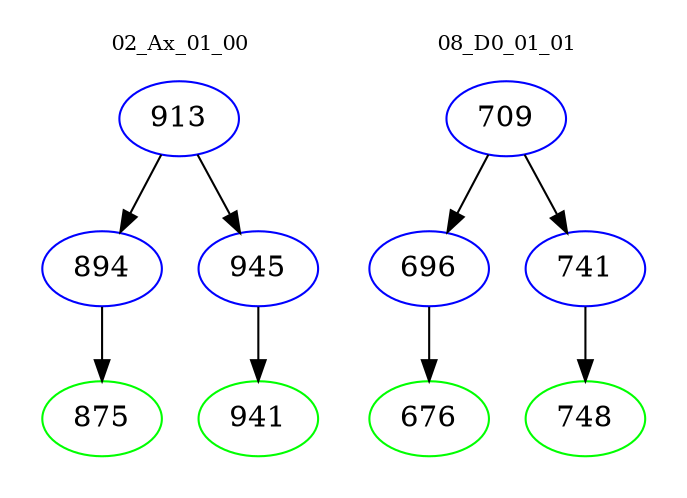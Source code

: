 digraph{
subgraph cluster_0 {
color = white
label = "02_Ax_01_00";
fontsize=10;
T0_913 [label="913", color="blue"]
T0_913 -> T0_894 [color="black"]
T0_894 [label="894", color="blue"]
T0_894 -> T0_875 [color="black"]
T0_875 [label="875", color="green"]
T0_913 -> T0_945 [color="black"]
T0_945 [label="945", color="blue"]
T0_945 -> T0_941 [color="black"]
T0_941 [label="941", color="green"]
}
subgraph cluster_1 {
color = white
label = "08_D0_01_01";
fontsize=10;
T1_709 [label="709", color="blue"]
T1_709 -> T1_696 [color="black"]
T1_696 [label="696", color="blue"]
T1_696 -> T1_676 [color="black"]
T1_676 [label="676", color="green"]
T1_709 -> T1_741 [color="black"]
T1_741 [label="741", color="blue"]
T1_741 -> T1_748 [color="black"]
T1_748 [label="748", color="green"]
}
}

